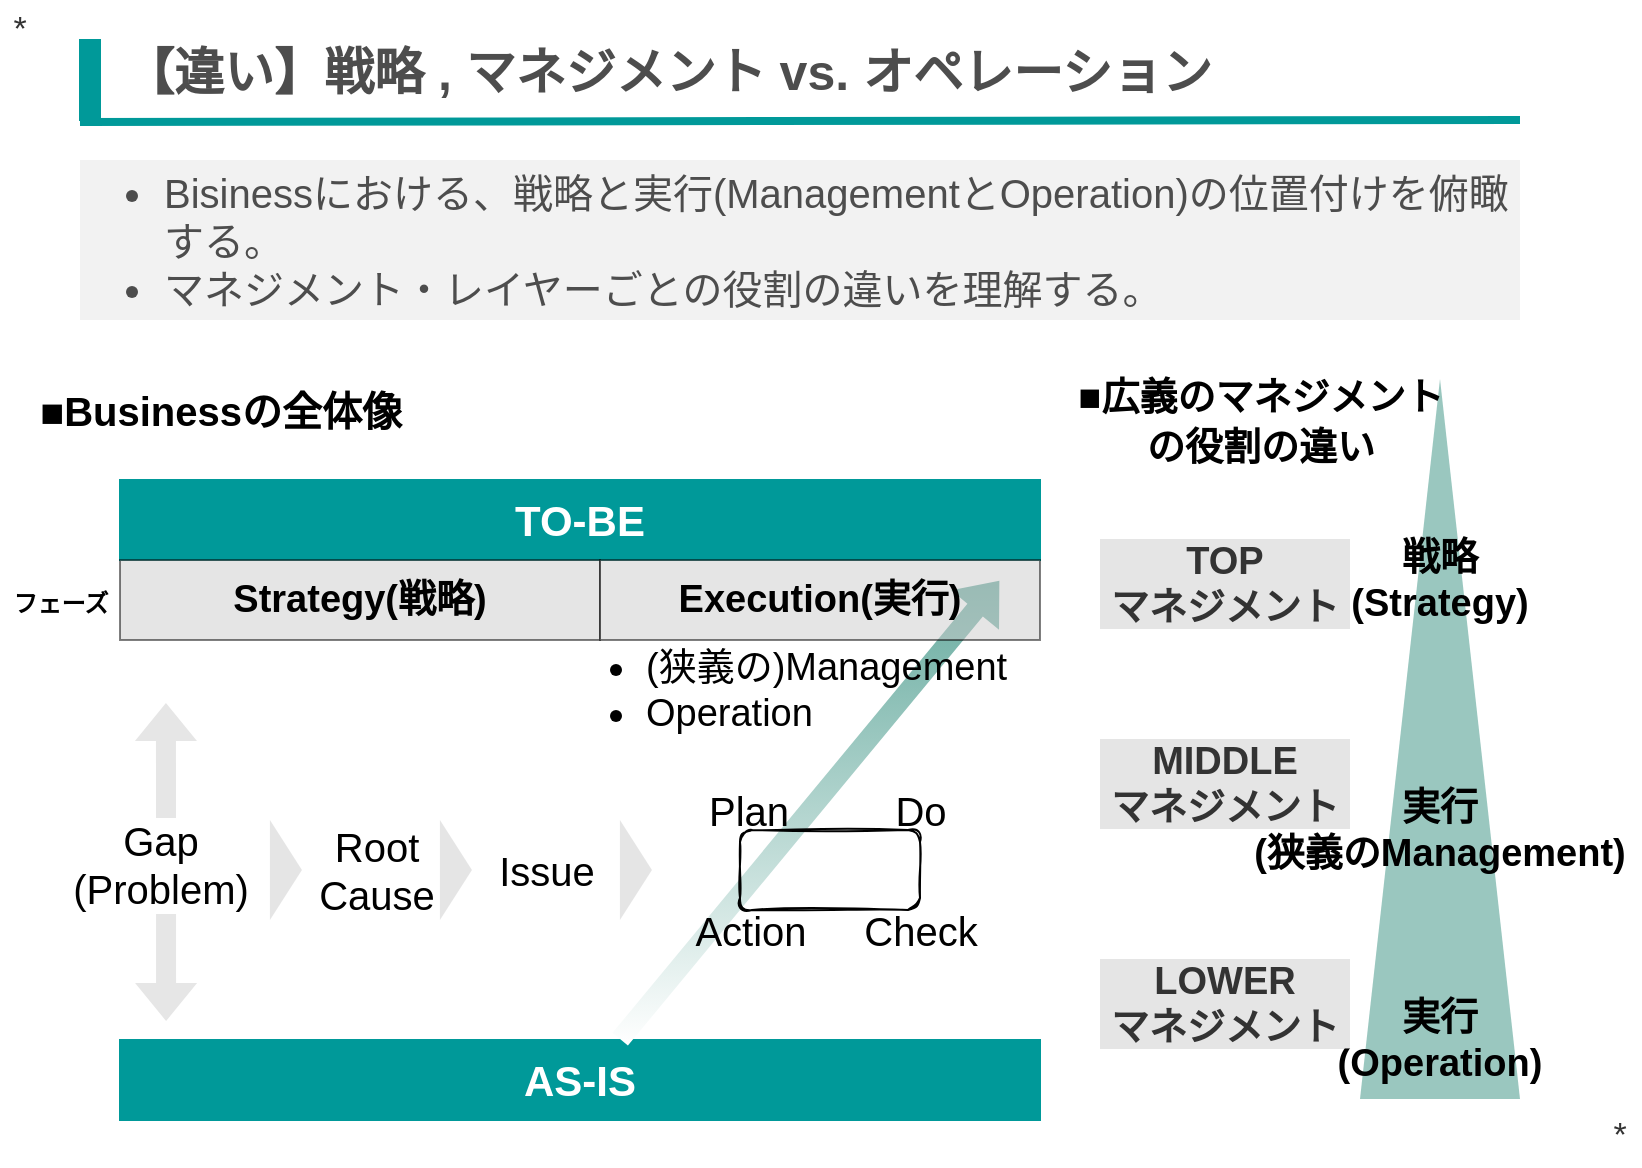 <mxfile version="16.5.6" type="device"><diagram id="GHUH7aUTHNV1iHFmT0C8" name="ページ1"><mxGraphModel dx="1140" dy="607" grid="1" gridSize="10" guides="1" tooltips="1" connect="1" arrows="1" fold="1" page="1" pageScale="1" pageWidth="827" pageHeight="583" math="0" shadow="0"><root><mxCell id="qaeBgTrw7U3qTMY30elM-0"/><mxCell id="qaeBgTrw7U3qTMY30elM-1" parent="qaeBgTrw7U3qTMY30elM-0"/><mxCell id="Uw1H6enQWOu8kWWyDLnN-11" value="" style="triangle;whiteSpace=wrap;html=1;fontSize=19;strokeColor=none;fillColor=#9AC7BF;rotation=-90;" parent="qaeBgTrw7U3qTMY30elM-1" vertex="1"><mxGeometry x="540" y="329.5" width="360" height="80" as="geometry"/></mxCell><mxCell id="_4hq-xx5Gk1IdgjJdW3N-16" value="" style="rounded=0;whiteSpace=wrap;html=1;fontSize=17;strokeWidth=1;fillColor=#009999;strokeColor=#009999;" parent="qaeBgTrw7U3qTMY30elM-1" vertex="1"><mxGeometry x="40" y="20" width="10" height="40" as="geometry"/></mxCell><mxCell id="_4hq-xx5Gk1IdgjJdW3N-17" value="" style="endArrow=none;html=1;rounded=0;fontSize=17;strokeWidth=4;strokeColor=#009999;" parent="qaeBgTrw7U3qTMY30elM-1" edge="1"><mxGeometry width="50" height="50" relative="1" as="geometry"><mxPoint x="40" y="61" as="sourcePoint"/><mxPoint x="760" y="60" as="targetPoint"/></mxGeometry></mxCell><mxCell id="_4hq-xx5Gk1IdgjJdW3N-18" value="&lt;font color=&quot;#4d4d4d&quot; style=&quot;font-size: 25px;&quot;&gt;&lt;b style=&quot;font-size: 25px;&quot;&gt;【違い】戦略 , マネジメント vs. オペレーション&lt;/b&gt;&lt;/font&gt;" style="text;html=1;strokeColor=none;fillColor=none;align=left;verticalAlign=middle;whiteSpace=wrap;rounded=0;fontSize=25;" parent="qaeBgTrw7U3qTMY30elM-1" vertex="1"><mxGeometry x="60" y="20" width="685" height="30" as="geometry"/></mxCell><mxCell id="_4hq-xx5Gk1IdgjJdW3N-20" value="&lt;ul style=&quot;font-size: 20px&quot;&gt;&lt;li style=&quot;font-size: 20px&quot;&gt;Bisinessにおける、戦略と実行(ManagementとOperation)の位置付けを俯瞰する。&lt;/li&gt;&lt;li style=&quot;font-size: 20px&quot;&gt;マネジメント・レイヤーごとの役割の違いを理解する。&lt;br&gt;&lt;/li&gt;&lt;/ul&gt;" style="rounded=0;whiteSpace=wrap;html=1;fontSize=20;fontColor=#4D4D4D;strokeColor=none;strokeWidth=1;fillColor=#E6E6E6;gradientColor=none;opacity=50;align=left;" parent="qaeBgTrw7U3qTMY30elM-1" vertex="1"><mxGeometry x="40" y="80" width="720" height="80" as="geometry"/></mxCell><mxCell id="_4hq-xx5Gk1IdgjJdW3N-26" value="*" style="text;html=1;strokeColor=none;fillColor=none;align=center;verticalAlign=middle;whiteSpace=wrap;rounded=0;fontSize=17;fontColor=#333333;opacity=50;" parent="qaeBgTrw7U3qTMY30elM-1" vertex="1"><mxGeometry width="20" height="30" as="geometry"/></mxCell><mxCell id="_4hq-xx5Gk1IdgjJdW3N-27" value="*" style="text;html=1;strokeColor=none;fillColor=none;align=center;verticalAlign=middle;whiteSpace=wrap;rounded=0;fontSize=17;fontColor=#333333;opacity=50;" parent="qaeBgTrw7U3qTMY30elM-1" vertex="1"><mxGeometry x="800" y="553" width="20" height="30" as="geometry"/></mxCell><mxCell id="_4hq-xx5Gk1IdgjJdW3N-84" value="&lt;span style=&quot;font-weight: 700&quot;&gt;TOP&lt;br&gt;マネジメント&lt;/span&gt;" style="rounded=0;whiteSpace=wrap;html=1;fontSize=19;fontColor=#333333;strokeColor=none;strokeWidth=1;fillColor=#CCCCCC;gradientColor=none;opacity=50;" parent="qaeBgTrw7U3qTMY30elM-1" vertex="1"><mxGeometry x="550" y="269.5" width="125" height="45" as="geometry"/></mxCell><mxCell id="_4hq-xx5Gk1IdgjJdW3N-93" value="" style="triangle;whiteSpace=wrap;html=1;fontSize=12;strokeColor=none;strokeWidth=1;fillColor=#CCCCCC;opacity=50;direction=south;rotation=-90;" parent="qaeBgTrw7U3qTMY30elM-1" vertex="1"><mxGeometry x="117.97" y="427" width="50" height="16" as="geometry"/></mxCell><mxCell id="xxPYegeVweWzAf8Oj5iP-2" value="&lt;span style=&quot;color: rgb(0 , 0 , 0) ; font-size: 19px ; font-weight: 700&quot;&gt;実行&lt;br&gt;(狭義のManagement)&lt;br&gt;&lt;/span&gt;" style="rounded=0;whiteSpace=wrap;html=1;fontSize=19;fontColor=#333333;strokeColor=none;strokeWidth=1;fillColor=none;gradientColor=#ffffff;opacity=50;" parent="qaeBgTrw7U3qTMY30elM-1" vertex="1"><mxGeometry x="620" y="389.5" width="200" height="50" as="geometry"/></mxCell><mxCell id="xxPYegeVweWzAf8Oj5iP-3" value="&lt;span style=&quot;color: rgb(0 , 0 , 0) ; font-size: 19px ; font-weight: 700&quot;&gt;実行&lt;br&gt;(Operation)&lt;br&gt;&lt;/span&gt;" style="rounded=0;whiteSpace=wrap;html=1;fontSize=19;fontColor=#333333;strokeColor=none;strokeWidth=1;fillColor=none;gradientColor=none;opacity=50;" parent="qaeBgTrw7U3qTMY30elM-1" vertex="1"><mxGeometry x="620" y="499.5" width="200" height="41" as="geometry"/></mxCell><mxCell id="xxPYegeVweWzAf8Oj5iP-4" value="TO-BE" style="rounded=0;whiteSpace=wrap;html=1;fontSize=21;fontColor=#FFFFFF;strokeColor=#009999;strokeWidth=1;fillColor=#009999;fontStyle=1" parent="qaeBgTrw7U3qTMY30elM-1" vertex="1"><mxGeometry x="60" y="240" width="460" height="40" as="geometry"/></mxCell><mxCell id="xxPYegeVweWzAf8Oj5iP-5" value="AS-IS" style="rounded=0;whiteSpace=wrap;html=1;fontSize=21;fontColor=#FFFFFF;strokeColor=#009999;strokeWidth=1;fillColor=#009999;fontStyle=1" parent="qaeBgTrw7U3qTMY30elM-1" vertex="1"><mxGeometry x="60" y="520" width="460" height="40" as="geometry"/></mxCell><mxCell id="xxPYegeVweWzAf8Oj5iP-6" value="" style="shape=flexArrow;endArrow=classic;html=1;rounded=0;strokeColor=none;fillColor=#67AB9F;gradientColor=#ffffff;exitX=0.543;exitY=0;exitDx=0;exitDy=0;exitPerimeter=0;" parent="qaeBgTrw7U3qTMY30elM-1" source="xxPYegeVweWzAf8Oj5iP-5" edge="1"><mxGeometry width="50" height="50" relative="1" as="geometry"><mxPoint x="320" y="510" as="sourcePoint"/><mxPoint x="500" y="290" as="targetPoint"/></mxGeometry></mxCell><mxCell id="xxPYegeVweWzAf8Oj5iP-7" value="" style="shape=flexArrow;endArrow=classic;startArrow=classic;html=1;rounded=0;fillColor=#E6E6E6;exitX=0.917;exitY=0;exitDx=0;exitDy=0;exitPerimeter=0;strokeColor=none;dashed=1;" parent="qaeBgTrw7U3qTMY30elM-1" edge="1"><mxGeometry width="100" height="100" relative="1" as="geometry"><mxPoint x="83.05" y="511" as="sourcePoint"/><mxPoint x="82.97" y="351" as="targetPoint"/><Array as="points"><mxPoint x="82.97" y="351"/></Array></mxGeometry></mxCell><mxCell id="xxPYegeVweWzAf8Oj5iP-9" value="Gap&lt;br&gt;(Problem)" style="edgeLabel;html=1;align=center;verticalAlign=middle;resizable=0;points=[];fontSize=20;" parent="xxPYegeVweWzAf8Oj5iP-7" vertex="1" connectable="0"><mxGeometry x="0.272" y="3" relative="1" as="geometry"><mxPoint y="23" as="offset"/></mxGeometry></mxCell><mxCell id="xxPYegeVweWzAf8Oj5iP-10" value="Root&lt;br&gt;Cause" style="text;html=1;align=center;verticalAlign=middle;resizable=0;points=[];autosize=1;strokeColor=none;fillColor=none;fontSize=20;" parent="qaeBgTrw7U3qTMY30elM-1" vertex="1"><mxGeometry x="152.97" y="410" width="70" height="50" as="geometry"/></mxCell><mxCell id="xxPYegeVweWzAf8Oj5iP-15" value="Issue" style="text;html=1;align=center;verticalAlign=middle;resizable=0;points=[];autosize=1;strokeColor=none;fillColor=none;fontSize=20;" parent="qaeBgTrw7U3qTMY30elM-1" vertex="1"><mxGeometry x="242.97" y="420" width="60" height="30" as="geometry"/></mxCell><mxCell id="xxPYegeVweWzAf8Oj5iP-16" value="" style="triangle;whiteSpace=wrap;html=1;fontSize=12;strokeColor=none;strokeWidth=1;fillColor=#CCCCCC;opacity=50;direction=south;rotation=-90;" parent="qaeBgTrw7U3qTMY30elM-1" vertex="1"><mxGeometry x="202.97" y="427" width="50" height="16" as="geometry"/></mxCell><mxCell id="xxPYegeVweWzAf8Oj5iP-20" value="" style="triangle;whiteSpace=wrap;html=1;fontSize=12;strokeColor=none;strokeWidth=1;fillColor=#CCCCCC;opacity=50;direction=south;rotation=-90;" parent="qaeBgTrw7U3qTMY30elM-1" vertex="1"><mxGeometry x="292.97" y="427" width="50" height="16" as="geometry"/></mxCell><mxCell id="xxPYegeVweWzAf8Oj5iP-21" value="Plan" style="text;html=1;align=center;verticalAlign=middle;resizable=0;points=[];autosize=1;strokeColor=none;fillColor=none;fontSize=20;" parent="qaeBgTrw7U3qTMY30elM-1" vertex="1"><mxGeometry x="344" y="390" width="60" height="30" as="geometry"/></mxCell><mxCell id="xxPYegeVweWzAf8Oj5iP-22" value="Do" style="text;html=1;align=center;verticalAlign=middle;resizable=0;points=[];autosize=1;strokeColor=none;fillColor=none;fontSize=20;" parent="qaeBgTrw7U3qTMY30elM-1" vertex="1"><mxGeometry x="440" y="390" width="40" height="30" as="geometry"/></mxCell><mxCell id="xxPYegeVweWzAf8Oj5iP-23" value="Check" style="text;html=1;align=center;verticalAlign=middle;resizable=0;points=[];autosize=1;strokeColor=none;fillColor=none;fontSize=20;" parent="qaeBgTrw7U3qTMY30elM-1" vertex="1"><mxGeometry x="425" y="450" width="70" height="30" as="geometry"/></mxCell><mxCell id="xxPYegeVweWzAf8Oj5iP-24" value="Action" style="text;html=1;align=center;verticalAlign=middle;resizable=0;points=[];autosize=1;strokeColor=none;fillColor=none;fontSize=20;" parent="qaeBgTrw7U3qTMY30elM-1" vertex="1"><mxGeometry x="340" y="450" width="70" height="30" as="geometry"/></mxCell><mxCell id="xxPYegeVweWzAf8Oj5iP-27" value="" style="rounded=1;whiteSpace=wrap;html=1;sketch=1;fontSize=20;fillColor=none;" parent="qaeBgTrw7U3qTMY30elM-1" vertex="1"><mxGeometry x="370" y="415" width="90" height="40" as="geometry"/></mxCell><mxCell id="xxPYegeVweWzAf8Oj5iP-28" value="&lt;font color=&quot;#000000&quot;&gt;&lt;b&gt;Strategy(戦略)&lt;/b&gt;&lt;/font&gt;" style="rounded=0;whiteSpace=wrap;html=1;fontSize=19;fontColor=#333333;strokeColor=default;strokeWidth=1;fillColor=#CCCCCC;gradientColor=none;opacity=50;" parent="qaeBgTrw7U3qTMY30elM-1" vertex="1"><mxGeometry x="60" y="280" width="240" height="40" as="geometry"/></mxCell><mxCell id="xxPYegeVweWzAf8Oj5iP-29" value="&lt;font color=&quot;#000000&quot;&gt;&lt;b&gt;Execution(実行)&lt;/b&gt;&lt;/font&gt;" style="rounded=0;whiteSpace=wrap;html=1;fontSize=19;fontColor=#333333;strokeColor=default;strokeWidth=1;fillColor=#CCCCCC;gradientColor=none;opacity=50;" parent="qaeBgTrw7U3qTMY30elM-1" vertex="1"><mxGeometry x="300" y="280" width="220" height="40" as="geometry"/></mxCell><mxCell id="xxPYegeVweWzAf8Oj5iP-30" value="■Businessの全体像" style="text;html=1;align=center;verticalAlign=middle;resizable=0;points=[];autosize=1;strokeColor=none;fillColor=none;fontSize=20;fontStyle=1" parent="qaeBgTrw7U3qTMY30elM-1" vertex="1"><mxGeometry x="10" y="190" width="200" height="30" as="geometry"/></mxCell><mxCell id="Uw1H6enQWOu8kWWyDLnN-3" value="&lt;span style=&quot;font-size: 19px&quot;&gt;■広義のマネジメント&lt;br&gt;の役割の違い&lt;/span&gt;" style="text;html=1;align=center;verticalAlign=middle;resizable=0;points=[];autosize=1;strokeColor=none;fillColor=none;fontSize=20;fontStyle=1" parent="qaeBgTrw7U3qTMY30elM-1" vertex="1"><mxGeometry x="530" y="180" width="200" height="60" as="geometry"/></mxCell><mxCell id="Uw1H6enQWOu8kWWyDLnN-7" value="&lt;ul&gt;&lt;li&gt;&lt;span&gt;(狭義の)Management&lt;/span&gt;&lt;/li&gt;&lt;li&gt;&lt;span&gt;Operation&lt;/span&gt;&lt;/li&gt;&lt;/ul&gt;" style="text;html=1;align=left;verticalAlign=middle;resizable=0;points=[];autosize=1;strokeColor=none;fillColor=none;fontSize=19;" parent="qaeBgTrw7U3qTMY30elM-1" vertex="1"><mxGeometry x="281" y="300" width="240" height="90" as="geometry"/></mxCell><mxCell id="Uw1H6enQWOu8kWWyDLnN-12" value="&lt;span style=&quot;color: rgb(0 , 0 , 0) ; font-size: 19px ; font-weight: 700&quot;&gt;戦略&lt;br&gt;(Strategy)&lt;/span&gt;" style="rounded=0;whiteSpace=wrap;html=1;fontSize=19;fontColor=#333333;strokeColor=none;strokeWidth=1;fillColor=none;gradientColor=none;opacity=50;" parent="qaeBgTrw7U3qTMY30elM-1" vertex="1"><mxGeometry x="620" y="269.5" width="200" height="40" as="geometry"/></mxCell><mxCell id="Uw1H6enQWOu8kWWyDLnN-13" value="&lt;b&gt;MIDDLE&lt;br&gt;マネジメント&lt;/b&gt;" style="rounded=0;whiteSpace=wrap;html=1;fontSize=19;fontColor=#333333;strokeColor=none;strokeWidth=1;fillColor=#CCCCCC;gradientColor=none;opacity=50;" parent="qaeBgTrw7U3qTMY30elM-1" vertex="1"><mxGeometry x="550" y="369.5" width="125" height="45" as="geometry"/></mxCell><mxCell id="Uw1H6enQWOu8kWWyDLnN-14" value="&lt;b&gt;LOWER&lt;br&gt;マネジメント&lt;/b&gt;" style="rounded=0;whiteSpace=wrap;html=1;fontSize=19;fontColor=#333333;strokeColor=none;strokeWidth=1;fillColor=#CCCCCC;gradientColor=none;opacity=50;" parent="qaeBgTrw7U3qTMY30elM-1" vertex="1"><mxGeometry x="550" y="479.5" width="125" height="45" as="geometry"/></mxCell><mxCell id="mZl-VcgNX1pBdMWNbr07-0" value="フェーズ" style="text;html=1;align=center;verticalAlign=middle;resizable=0;points=[];autosize=1;strokeColor=none;fillColor=none;fontStyle=1" vertex="1" parent="qaeBgTrw7U3qTMY30elM-1"><mxGeometry y="292" width="60" height="20" as="geometry"/></mxCell></root></mxGraphModel></diagram></mxfile>